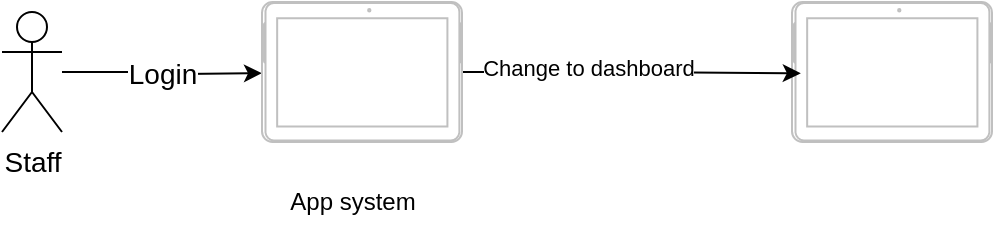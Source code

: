 <mxfile version="21.2.3" type="github">
  <diagram name="Page-1" id="7pIzHbVaMhjWodyTJUyD">
    <mxGraphModel dx="1050" dy="549" grid="1" gridSize="10" guides="1" tooltips="1" connect="1" arrows="1" fold="1" page="1" pageScale="1" pageWidth="850" pageHeight="1100" math="0" shadow="0">
      <root>
        <mxCell id="0" />
        <mxCell id="1" parent="0" />
        <mxCell id="iMubU9jxyR3AFrOgvaaI-1" value="Login" style="edgeStyle=orthogonalEdgeStyle;rounded=0;orthogonalLoop=1;jettySize=auto;html=1;entryX=0.563;entryY=0;entryDx=0;entryDy=0;entryPerimeter=0;fontSize=14;" edge="1" parent="1" source="iMubU9jxyR3AFrOgvaaI-2">
          <mxGeometry relative="1" as="geometry">
            <mxPoint x="160" y="210.59" as="targetPoint" />
          </mxGeometry>
        </mxCell>
        <mxCell id="iMubU9jxyR3AFrOgvaaI-2" value="Staff" style="shape=umlActor;verticalLabelPosition=bottom;verticalAlign=top;html=1;outlineConnect=0;fontSize=14;" vertex="1" parent="1">
          <mxGeometry x="30" y="180" width="30" height="60" as="geometry" />
        </mxCell>
        <mxCell id="iMubU9jxyR3AFrOgvaaI-6" value="App system" style="text;html=1;align=center;verticalAlign=middle;resizable=0;points=[];autosize=1;strokeColor=none;fillColor=none;" vertex="1" parent="1">
          <mxGeometry x="160" y="260" width="90" height="30" as="geometry" />
        </mxCell>
        <mxCell id="iMubU9jxyR3AFrOgvaaI-20" value="" style="verticalLabelPosition=bottom;verticalAlign=top;html=1;shadow=0;dashed=0;strokeWidth=1;shape=mxgraph.android.tab2;strokeColor=#c0c0c0;direction=north;" vertex="1" parent="1">
          <mxGeometry x="425" y="175" width="100" height="70" as="geometry" />
        </mxCell>
        <mxCell id="iMubU9jxyR3AFrOgvaaI-25" style="edgeStyle=orthogonalEdgeStyle;rounded=0;orthogonalLoop=1;jettySize=auto;html=1;entryX=0.491;entryY=0.044;entryDx=0;entryDy=0;entryPerimeter=0;" edge="1" parent="1" source="iMubU9jxyR3AFrOgvaaI-23" target="iMubU9jxyR3AFrOgvaaI-20">
          <mxGeometry relative="1" as="geometry" />
        </mxCell>
        <mxCell id="iMubU9jxyR3AFrOgvaaI-26" value="Change to dashboard" style="edgeLabel;html=1;align=center;verticalAlign=middle;resizable=0;points=[];" vertex="1" connectable="0" parent="iMubU9jxyR3AFrOgvaaI-25">
          <mxGeometry x="-0.261" y="2" relative="1" as="geometry">
            <mxPoint as="offset" />
          </mxGeometry>
        </mxCell>
        <mxCell id="iMubU9jxyR3AFrOgvaaI-23" value="" style="verticalLabelPosition=bottom;verticalAlign=top;html=1;shadow=0;dashed=0;strokeWidth=1;shape=mxgraph.android.tab2;strokeColor=#c0c0c0;direction=north;" vertex="1" parent="1">
          <mxGeometry x="160" y="175" width="100" height="70" as="geometry" />
        </mxCell>
      </root>
    </mxGraphModel>
  </diagram>
</mxfile>
